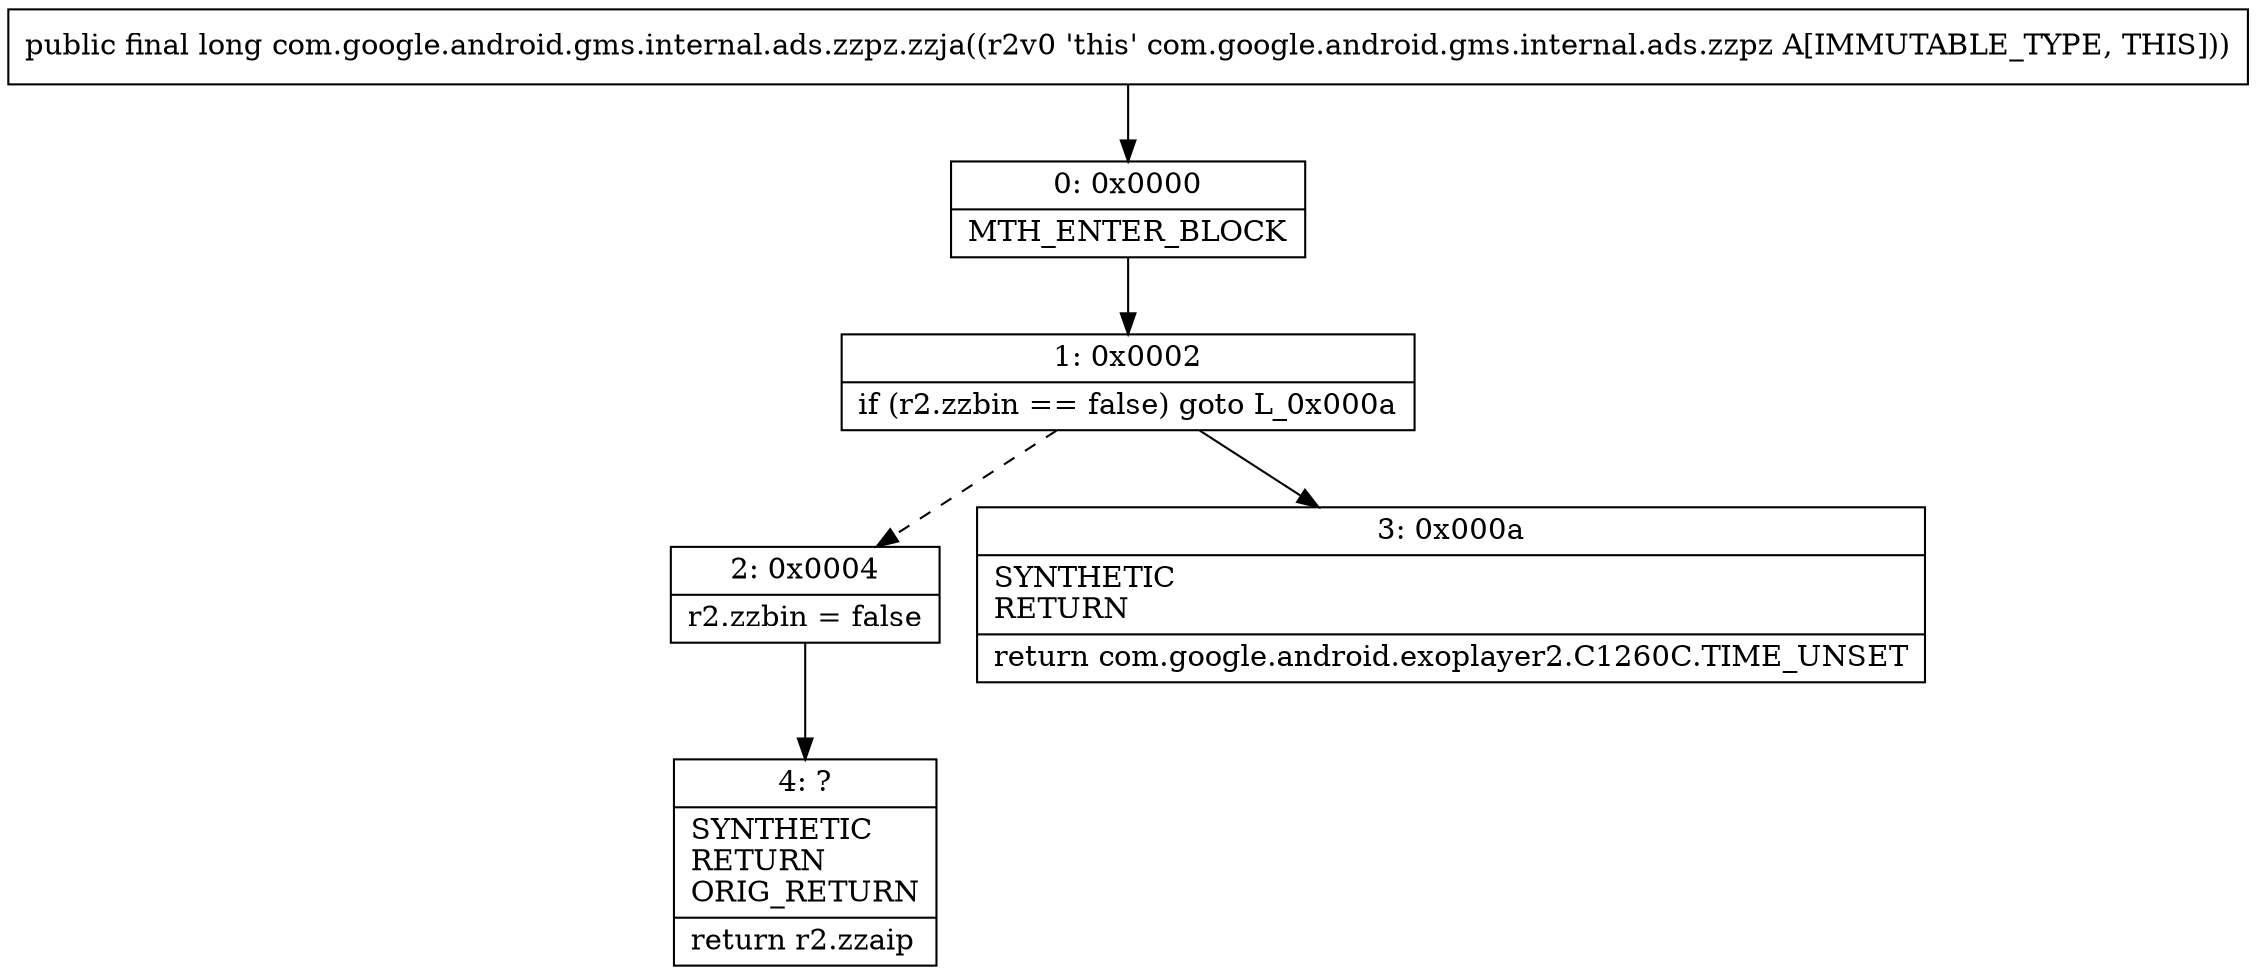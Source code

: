 digraph "CFG forcom.google.android.gms.internal.ads.zzpz.zzja()J" {
Node_0 [shape=record,label="{0\:\ 0x0000|MTH_ENTER_BLOCK\l}"];
Node_1 [shape=record,label="{1\:\ 0x0002|if (r2.zzbin == false) goto L_0x000a\l}"];
Node_2 [shape=record,label="{2\:\ 0x0004|r2.zzbin = false\l}"];
Node_3 [shape=record,label="{3\:\ 0x000a|SYNTHETIC\lRETURN\l|return com.google.android.exoplayer2.C1260C.TIME_UNSET\l}"];
Node_4 [shape=record,label="{4\:\ ?|SYNTHETIC\lRETURN\lORIG_RETURN\l|return r2.zzaip\l}"];
MethodNode[shape=record,label="{public final long com.google.android.gms.internal.ads.zzpz.zzja((r2v0 'this' com.google.android.gms.internal.ads.zzpz A[IMMUTABLE_TYPE, THIS])) }"];
MethodNode -> Node_0;
Node_0 -> Node_1;
Node_1 -> Node_2[style=dashed];
Node_1 -> Node_3;
Node_2 -> Node_4;
}

